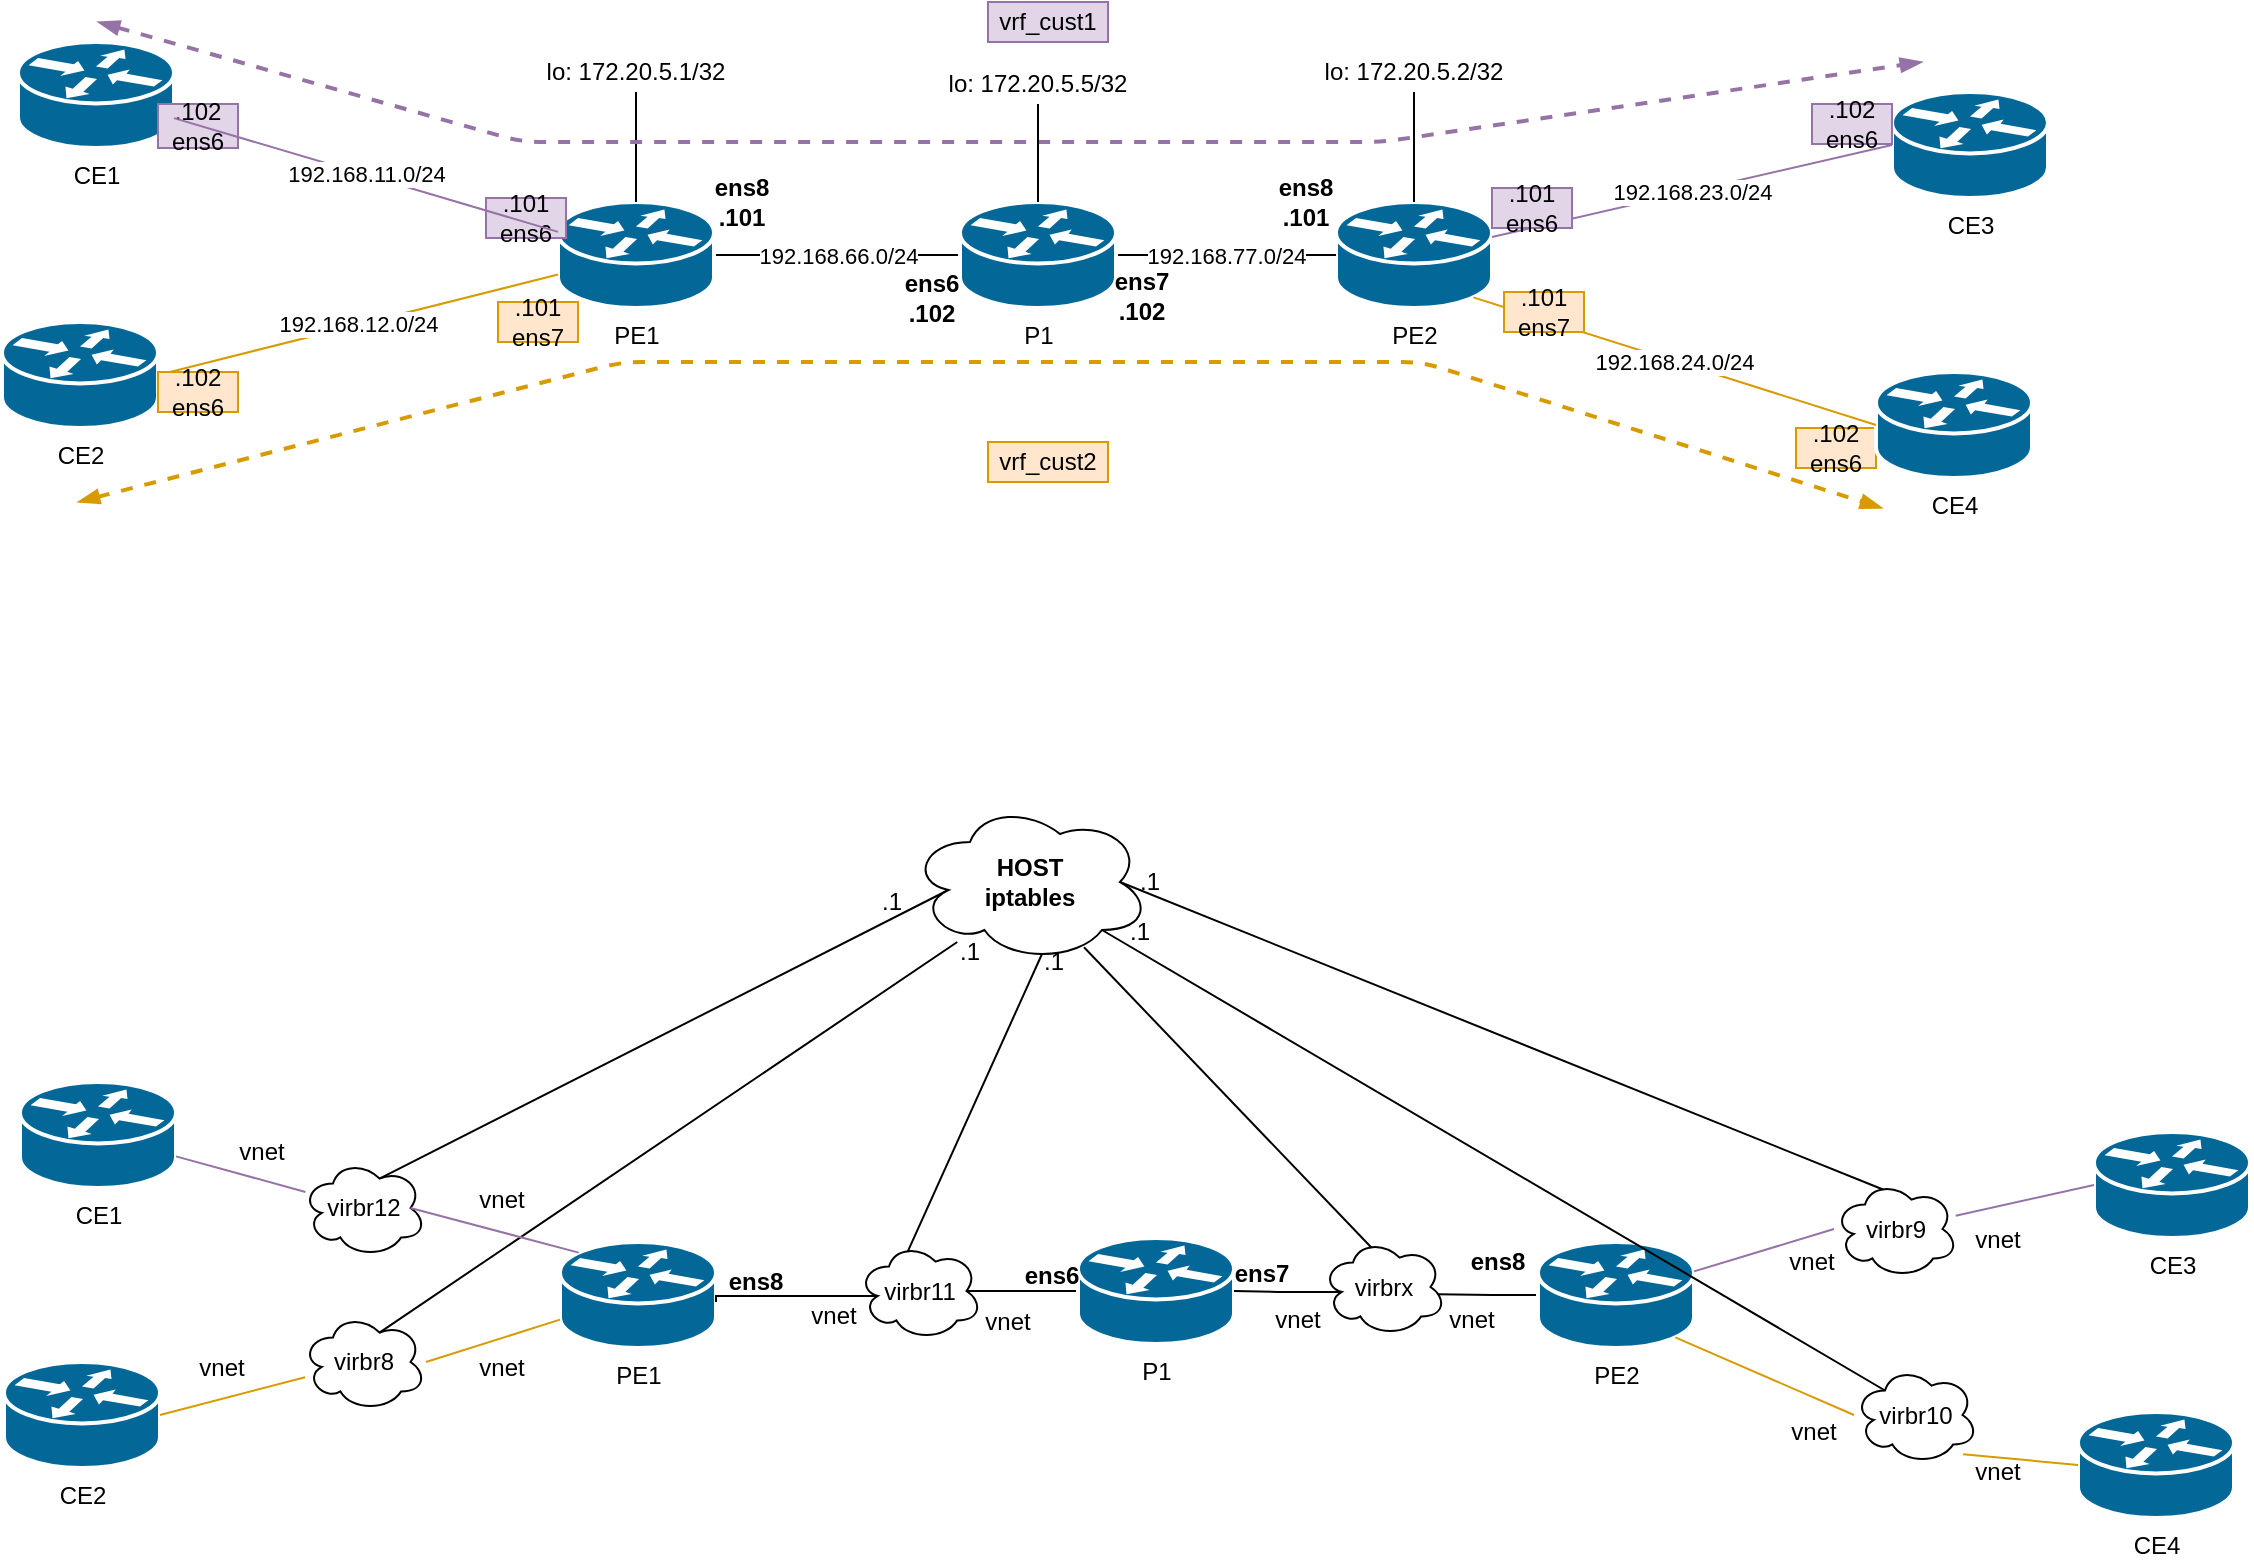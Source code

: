 <mxfile version="14.2.9" type="device"><diagram id="JnZTFcF9x6k-WaWTI4K0" name="Page-1"><mxGraphModel dx="1383" dy="813" grid="1" gridSize="10" guides="1" tooltips="1" connect="1" arrows="1" fold="1" page="1" pageScale="1" pageWidth="827" pageHeight="1169" math="0" shadow="0"><root><mxCell id="0"/><mxCell id="1" parent="0"/><mxCell id="MJ-r9lS_-d4ZuPxV0MQU-2" value="CE1" style="shape=mxgraph.cisco.routers.router;html=1;pointerEvents=1;dashed=0;fillColor=#036897;strokeColor=#ffffff;strokeWidth=2;verticalLabelPosition=bottom;verticalAlign=top;align=center;outlineConnect=0;" parent="1" vertex="1"><mxGeometry x="128" y="140" width="78" height="53" as="geometry"/></mxCell><mxCell id="FZHrJc9tj7tt49HdqoWh-6" value="192.168.66.0/24" style="edgeStyle=orthogonalEdgeStyle;rounded=0;orthogonalLoop=1;jettySize=auto;html=1;exitX=1;exitY=0.5;exitDx=0;exitDy=0;exitPerimeter=0;endArrow=none;endFill=0;" edge="1" parent="1" source="MJ-r9lS_-d4ZuPxV0MQU-3" target="FZHrJc9tj7tt49HdqoWh-2"><mxGeometry relative="1" as="geometry"/></mxCell><mxCell id="MJ-r9lS_-d4ZuPxV0MQU-3" value="PE1" style="shape=mxgraph.cisco.routers.router;html=1;pointerEvents=1;dashed=0;fillColor=#036897;strokeColor=#ffffff;strokeWidth=2;verticalLabelPosition=bottom;verticalAlign=top;align=center;outlineConnect=0;" parent="1" vertex="1"><mxGeometry x="398" y="220" width="78" height="53" as="geometry"/></mxCell><mxCell id="MJ-r9lS_-d4ZuPxV0MQU-4" value="PE2" style="shape=mxgraph.cisco.routers.router;html=1;pointerEvents=1;dashed=0;fillColor=#036897;strokeColor=#ffffff;strokeWidth=2;verticalLabelPosition=bottom;verticalAlign=top;align=center;outlineConnect=0;" parent="1" vertex="1"><mxGeometry x="787" y="220" width="78" height="53" as="geometry"/></mxCell><mxCell id="MJ-r9lS_-d4ZuPxV0MQU-8" value=".101&lt;br&gt;ens6" style="text;html=1;strokeColor=#9673a6;fillColor=#e1d5e7;align=center;verticalAlign=middle;whiteSpace=wrap;rounded=0;" parent="1" vertex="1"><mxGeometry x="362" y="218" width="40" height="20" as="geometry"/></mxCell><mxCell id="MJ-r9lS_-d4ZuPxV0MQU-9" value=".102&lt;br&gt;ens6" style="text;html=1;strokeColor=#9673a6;fillColor=#e1d5e7;align=center;verticalAlign=middle;whiteSpace=wrap;rounded=0;" parent="1" vertex="1"><mxGeometry x="198" y="171" width="40" height="22" as="geometry"/></mxCell><mxCell id="MJ-r9lS_-d4ZuPxV0MQU-10" value="&lt;b&gt;ens8&lt;br&gt;.101&lt;br&gt;&lt;/b&gt;" style="text;html=1;strokeColor=none;fillColor=none;align=center;verticalAlign=middle;whiteSpace=wrap;rounded=0;" parent="1" vertex="1"><mxGeometry x="470" y="210" width="40" height="20" as="geometry"/></mxCell><mxCell id="MJ-r9lS_-d4ZuPxV0MQU-12" value="lo:&amp;nbsp;172.20.5.1/32" style="text;html=1;strokeColor=none;fillColor=none;align=center;verticalAlign=middle;whiteSpace=wrap;rounded=0;" parent="1" vertex="1"><mxGeometry x="417" y="145" width="40" height="20" as="geometry"/></mxCell><mxCell id="MJ-r9lS_-d4ZuPxV0MQU-13" value="lo:&amp;nbsp;172.20.5.2/32" style="text;html=1;strokeColor=none;fillColor=none;align=center;verticalAlign=middle;whiteSpace=wrap;rounded=0;" parent="1" vertex="1"><mxGeometry x="806" y="145" width="40" height="20" as="geometry"/></mxCell><mxCell id="vuC-9Ie3zm_iSN3-IVIX-5" value="CE2" style="shape=mxgraph.cisco.routers.router;html=1;pointerEvents=1;dashed=0;fillColor=#036897;strokeColor=#ffffff;strokeWidth=2;verticalLabelPosition=bottom;verticalAlign=top;align=center;outlineConnect=0;" parent="1" vertex="1"><mxGeometry x="120" y="280" width="78" height="53" as="geometry"/></mxCell><mxCell id="vuC-9Ie3zm_iSN3-IVIX-6" value="CE3" style="shape=mxgraph.cisco.routers.router;html=1;pointerEvents=1;dashed=0;fillColor=#036897;strokeColor=#ffffff;strokeWidth=2;verticalLabelPosition=bottom;verticalAlign=top;align=center;outlineConnect=0;" parent="1" vertex="1"><mxGeometry x="1065" y="165" width="78" height="53" as="geometry"/></mxCell><mxCell id="vuC-9Ie3zm_iSN3-IVIX-8" value=".102&lt;br&gt;ens6" style="text;html=1;strokeColor=#d79b00;fillColor=#ffe6cc;align=center;verticalAlign=middle;whiteSpace=wrap;rounded=0;" parent="1" vertex="1"><mxGeometry x="1017" y="333" width="40" height="20" as="geometry"/></mxCell><mxCell id="vuC-9Ie3zm_iSN3-IVIX-9" value="CE4" style="shape=mxgraph.cisco.routers.router;html=1;pointerEvents=1;dashed=0;fillColor=#036897;strokeColor=#ffffff;strokeWidth=2;verticalLabelPosition=bottom;verticalAlign=top;align=center;outlineConnect=0;" parent="1" vertex="1"><mxGeometry x="1057" y="305" width="78" height="53" as="geometry"/></mxCell><mxCell id="vuC-9Ie3zm_iSN3-IVIX-10" value="192.168.12.0/24" style="endArrow=none;html=1;exitX=1;exitY=0.5;exitDx=0;exitDy=0;exitPerimeter=0;fillColor=#ffe6cc;strokeColor=#d79b00;" parent="1" source="vuC-9Ie3zm_iSN3-IVIX-5" target="MJ-r9lS_-d4ZuPxV0MQU-3" edge="1"><mxGeometry width="50" height="50" relative="1" as="geometry"><mxPoint x="318" y="410" as="sourcePoint"/><mxPoint x="368" y="360" as="targetPoint"/></mxGeometry></mxCell><mxCell id="vuC-9Ie3zm_iSN3-IVIX-11" value=".101&lt;br&gt;ens7" style="text;html=1;strokeColor=#d79b00;fillColor=#ffe6cc;align=center;verticalAlign=middle;whiteSpace=wrap;rounded=0;" parent="1" vertex="1"><mxGeometry x="368" y="270" width="40" height="20" as="geometry"/></mxCell><mxCell id="vuC-9Ie3zm_iSN3-IVIX-14" value="192.168.11.0/24" style="endArrow=none;html=1;fillColor=#e1d5e7;strokeColor=#9673a6;" parent="1" source="MJ-r9lS_-d4ZuPxV0MQU-2" target="MJ-r9lS_-d4ZuPxV0MQU-3" edge="1"><mxGeometry width="50" height="50" relative="1" as="geometry"><mxPoint x="298" y="220" as="sourcePoint"/><mxPoint x="348" y="170" as="targetPoint"/></mxGeometry></mxCell><mxCell id="vuC-9Ie3zm_iSN3-IVIX-15" value=".102&lt;br&gt;ens6" style="text;html=1;strokeColor=#d79b00;fillColor=#ffe6cc;align=center;verticalAlign=middle;whiteSpace=wrap;rounded=0;" parent="1" vertex="1"><mxGeometry x="198" y="305" width="40" height="20" as="geometry"/></mxCell><mxCell id="vuC-9Ie3zm_iSN3-IVIX-18" value="&lt;b&gt;ens8&lt;br&gt;.101&lt;br&gt;&lt;/b&gt;" style="text;html=1;strokeColor=none;fillColor=none;align=center;verticalAlign=middle;whiteSpace=wrap;rounded=0;" parent="1" vertex="1"><mxGeometry x="752" y="210" width="40" height="20" as="geometry"/></mxCell><mxCell id="vuC-9Ie3zm_iSN3-IVIX-22" value="" style="endArrow=none;html=1;entryX=0.5;entryY=1;entryDx=0;entryDy=0;exitX=0.5;exitY=0;exitDx=0;exitDy=0;exitPerimeter=0;" parent="1" source="MJ-r9lS_-d4ZuPxV0MQU-3" target="MJ-r9lS_-d4ZuPxV0MQU-12" edge="1"><mxGeometry width="50" height="50" relative="1" as="geometry"><mxPoint x="408" y="230" as="sourcePoint"/><mxPoint x="458" y="180" as="targetPoint"/></mxGeometry></mxCell><mxCell id="vuC-9Ie3zm_iSN3-IVIX-23" value="" style="endArrow=none;html=1;exitX=0.5;exitY=0;exitDx=0;exitDy=0;exitPerimeter=0;entryX=0.5;entryY=1;entryDx=0;entryDy=0;" parent="1" source="MJ-r9lS_-d4ZuPxV0MQU-4" target="MJ-r9lS_-d4ZuPxV0MQU-13" edge="1"><mxGeometry width="50" height="50" relative="1" as="geometry"><mxPoint x="837" y="200" as="sourcePoint"/><mxPoint x="887" y="150" as="targetPoint"/></mxGeometry></mxCell><mxCell id="vuC-9Ie3zm_iSN3-IVIX-24" value="192.168.23.0/24" style="endArrow=none;html=1;entryX=0;entryY=0.5;entryDx=0;entryDy=0;entryPerimeter=0;fillColor=#e1d5e7;strokeColor=#9673a6;" parent="1" source="MJ-r9lS_-d4ZuPxV0MQU-4" target="vuC-9Ie3zm_iSN3-IVIX-6" edge="1"><mxGeometry width="50" height="50" relative="1" as="geometry"><mxPoint x="957" y="240" as="sourcePoint"/><mxPoint x="1007" y="190" as="targetPoint"/></mxGeometry></mxCell><mxCell id="vuC-9Ie3zm_iSN3-IVIX-25" value="192.168.24.0/24" style="endArrow=none;html=1;entryX=0;entryY=0.5;entryDx=0;entryDy=0;entryPerimeter=0;exitX=0.88;exitY=0.9;exitDx=0;exitDy=0;exitPerimeter=0;fillColor=#ffe6cc;strokeColor=#d79b00;" parent="1" source="MJ-r9lS_-d4ZuPxV0MQU-4" target="vuC-9Ie3zm_iSN3-IVIX-9" edge="1"><mxGeometry width="50" height="50" relative="1" as="geometry"><mxPoint x="877" y="340" as="sourcePoint"/><mxPoint x="927" y="290" as="targetPoint"/></mxGeometry></mxCell><mxCell id="vuC-9Ie3zm_iSN3-IVIX-26" value=".102&lt;br&gt;ens6" style="text;html=1;strokeColor=#9673a6;fillColor=#e1d5e7;align=center;verticalAlign=middle;whiteSpace=wrap;rounded=0;" parent="1" vertex="1"><mxGeometry x="1025" y="171" width="40" height="20" as="geometry"/></mxCell><mxCell id="vuC-9Ie3zm_iSN3-IVIX-27" value=".101&lt;br&gt;ens6" style="text;html=1;strokeColor=#9673a6;fillColor=#e1d5e7;align=center;verticalAlign=middle;whiteSpace=wrap;rounded=0;" parent="1" vertex="1"><mxGeometry x="865" y="213" width="40" height="20" as="geometry"/></mxCell><mxCell id="vuC-9Ie3zm_iSN3-IVIX-28" value=".101&lt;br&gt;ens7" style="text;html=1;strokeColor=#d79b00;fillColor=#ffe6cc;align=center;verticalAlign=middle;whiteSpace=wrap;rounded=0;" parent="1" vertex="1"><mxGeometry x="871" y="265" width="40" height="20" as="geometry"/></mxCell><mxCell id="vuC-9Ie3zm_iSN3-IVIX-30" value="vrf_cust1" style="text;html=1;strokeColor=#9673a6;fillColor=#e1d5e7;align=center;verticalAlign=middle;whiteSpace=wrap;rounded=0;" parent="1" vertex="1"><mxGeometry x="613" y="120" width="60" height="20" as="geometry"/></mxCell><mxCell id="vuC-9Ie3zm_iSN3-IVIX-31" value="vrf_cust2" style="text;html=1;strokeColor=#d79b00;fillColor=#ffe6cc;align=center;verticalAlign=middle;whiteSpace=wrap;rounded=0;" parent="1" vertex="1"><mxGeometry x="613" y="340" width="60" height="20" as="geometry"/></mxCell><mxCell id="vuC-9Ie3zm_iSN3-IVIX-33" value="" style="endArrow=blockThin;html=1;startArrow=blockThin;startFill=1;endFill=1;dashed=1;strokeWidth=2;fillColor=#ffe6cc;strokeColor=#d79b00;" parent="1" edge="1"><mxGeometry width="50" height="50" relative="1" as="geometry"><mxPoint x="158" y="370" as="sourcePoint"/><mxPoint x="1060" y="373" as="targetPoint"/><Array as="points"><mxPoint x="430" y="300"/><mxPoint x="640" y="300"/><mxPoint x="830" y="300"/></Array></mxGeometry></mxCell><mxCell id="vuC-9Ie3zm_iSN3-IVIX-34" value="" style="endArrow=blockThin;html=1;startArrow=blockThin;startFill=1;endFill=1;dashed=1;strokeWidth=2;fillColor=#e1d5e7;strokeColor=#9673a6;" parent="1" edge="1"><mxGeometry width="50" height="50" relative="1" as="geometry"><mxPoint x="168" y="130" as="sourcePoint"/><mxPoint x="1080" y="150" as="targetPoint"/><Array as="points"><mxPoint x="380" y="190"/><mxPoint x="810" y="190"/></Array></mxGeometry></mxCell><mxCell id="vuC-9Ie3zm_iSN3-IVIX-74" value="CE1" style="shape=mxgraph.cisco.routers.router;html=1;pointerEvents=1;dashed=0;fillColor=#036897;strokeColor=#ffffff;strokeWidth=2;verticalLabelPosition=bottom;verticalAlign=top;align=center;outlineConnect=0;" parent="1" vertex="1"><mxGeometry x="129" y="660" width="78" height="53" as="geometry"/></mxCell><mxCell id="vuC-9Ie3zm_iSN3-IVIX-76" value="PE1" style="shape=mxgraph.cisco.routers.router;html=1;pointerEvents=1;dashed=0;fillColor=#036897;strokeColor=#ffffff;strokeWidth=2;verticalLabelPosition=bottom;verticalAlign=top;align=center;outlineConnect=0;" parent="1" vertex="1"><mxGeometry x="399" y="740" width="78" height="53" as="geometry"/></mxCell><mxCell id="FZHrJc9tj7tt49HdqoWh-20" style="edgeStyle=orthogonalEdgeStyle;rounded=0;orthogonalLoop=1;jettySize=auto;html=1;exitX=0;exitY=0.5;exitDx=0;exitDy=0;exitPerimeter=0;entryX=0.933;entryY=0.574;entryDx=0;entryDy=0;entryPerimeter=0;endArrow=none;endFill=0;" edge="1" parent="1" source="vuC-9Ie3zm_iSN3-IVIX-77" target="FZHrJc9tj7tt49HdqoWh-11"><mxGeometry relative="1" as="geometry"/></mxCell><mxCell id="vuC-9Ie3zm_iSN3-IVIX-77" value="PE2" style="shape=mxgraph.cisco.routers.router;html=1;pointerEvents=1;dashed=0;fillColor=#036897;strokeColor=#ffffff;strokeWidth=2;verticalLabelPosition=bottom;verticalAlign=top;align=center;outlineConnect=0;" parent="1" vertex="1"><mxGeometry x="888" y="740" width="78" height="53" as="geometry"/></mxCell><mxCell id="FZHrJc9tj7tt49HdqoWh-16" style="edgeStyle=orthogonalEdgeStyle;rounded=0;orthogonalLoop=1;jettySize=auto;html=1;exitX=0;exitY=1;exitDx=0;exitDy=0;entryX=0.16;entryY=0.55;entryDx=0;entryDy=0;entryPerimeter=0;endArrow=none;endFill=0;" edge="1" parent="1" source="vuC-9Ie3zm_iSN3-IVIX-80" target="vuC-9Ie3zm_iSN3-IVIX-123"><mxGeometry relative="1" as="geometry"><Array as="points"><mxPoint x="477" y="767"/></Array></mxGeometry></mxCell><mxCell id="vuC-9Ie3zm_iSN3-IVIX-80" value="&lt;b&gt;ens8&lt;/b&gt;" style="text;html=1;strokeColor=none;fillColor=none;align=center;verticalAlign=middle;whiteSpace=wrap;rounded=0;" parent="1" vertex="1"><mxGeometry x="477" y="750" width="40" height="20" as="geometry"/></mxCell><mxCell id="vuC-9Ie3zm_iSN3-IVIX-84" value="CE2" style="shape=mxgraph.cisco.routers.router;html=1;pointerEvents=1;dashed=0;fillColor=#036897;strokeColor=#ffffff;strokeWidth=2;verticalLabelPosition=bottom;verticalAlign=top;align=center;outlineConnect=0;" parent="1" vertex="1"><mxGeometry x="121" y="800" width="78" height="53" as="geometry"/></mxCell><mxCell id="vuC-9Ie3zm_iSN3-IVIX-85" value="CE3" style="shape=mxgraph.cisco.routers.router;html=1;pointerEvents=1;dashed=0;fillColor=#036897;strokeColor=#ffffff;strokeWidth=2;verticalLabelPosition=bottom;verticalAlign=top;align=center;outlineConnect=0;" parent="1" vertex="1"><mxGeometry x="1166" y="685" width="78" height="53" as="geometry"/></mxCell><mxCell id="vuC-9Ie3zm_iSN3-IVIX-87" value="CE4" style="shape=mxgraph.cisco.routers.router;html=1;pointerEvents=1;dashed=0;fillColor=#036897;strokeColor=#ffffff;strokeWidth=2;verticalLabelPosition=bottom;verticalAlign=top;align=center;outlineConnect=0;" parent="1" vertex="1"><mxGeometry x="1158" y="825" width="78" height="53" as="geometry"/></mxCell><mxCell id="vuC-9Ie3zm_iSN3-IVIX-88" value="" style="endArrow=none;html=1;exitX=1;exitY=0.5;exitDx=0;exitDy=0;exitPerimeter=0;fillColor=#ffe6cc;strokeColor=#d79b00;" parent="1" source="vuC-9Ie3zm_iSN3-IVIX-113" target="vuC-9Ie3zm_iSN3-IVIX-76" edge="1"><mxGeometry width="50" height="50" relative="1" as="geometry"><mxPoint x="319" y="930" as="sourcePoint"/><mxPoint x="369" y="880" as="targetPoint"/></mxGeometry></mxCell><mxCell id="vuC-9Ie3zm_iSN3-IVIX-93" value="&lt;b&gt;ens8&lt;/b&gt;" style="text;html=1;strokeColor=none;fillColor=none;align=center;verticalAlign=middle;whiteSpace=wrap;rounded=0;" parent="1" vertex="1"><mxGeometry x="848" y="740" width="40" height="20" as="geometry"/></mxCell><mxCell id="vuC-9Ie3zm_iSN3-IVIX-97" value="" style="endArrow=none;html=1;entryX=0.16;entryY=0.55;entryDx=0;entryDy=0;exitX=0.625;exitY=0.2;exitDx=0;exitDy=0;exitPerimeter=0;entryPerimeter=0;" parent="1" source="vuC-9Ie3zm_iSN3-IVIX-111" target="vuC-9Ie3zm_iSN3-IVIX-110" edge="1"><mxGeometry width="50" height="50" relative="1" as="geometry"><mxPoint x="409" y="750" as="sourcePoint"/><mxPoint x="438" y="685" as="targetPoint"/></mxGeometry></mxCell><mxCell id="vuC-9Ie3zm_iSN3-IVIX-98" value="" style="endArrow=none;html=1;exitX=0.4;exitY=0.1;exitDx=0;exitDy=0;exitPerimeter=0;entryX=0.875;entryY=0.5;entryDx=0;entryDy=0;entryPerimeter=0;" parent="1" source="vuC-9Ie3zm_iSN3-IVIX-115" target="vuC-9Ie3zm_iSN3-IVIX-110" edge="1"><mxGeometry width="50" height="50" relative="1" as="geometry"><mxPoint x="729" y="720" as="sourcePoint"/><mxPoint x="718" y="685" as="targetPoint"/></mxGeometry></mxCell><mxCell id="vuC-9Ie3zm_iSN3-IVIX-99" value="" style="endArrow=none;html=1;entryX=0;entryY=0.5;entryDx=0;entryDy=0;entryPerimeter=0;fillColor=#e1d5e7;strokeColor=#9673a6;" parent="1" source="vuC-9Ie3zm_iSN3-IVIX-115" target="vuC-9Ie3zm_iSN3-IVIX-85" edge="1"><mxGeometry width="50" height="50" relative="1" as="geometry"><mxPoint x="1058" y="760" as="sourcePoint"/><mxPoint x="1108" y="710" as="targetPoint"/></mxGeometry></mxCell><mxCell id="vuC-9Ie3zm_iSN3-IVIX-100" value="" style="endArrow=none;html=1;entryX=0;entryY=0.5;entryDx=0;entryDy=0;entryPerimeter=0;exitX=0.88;exitY=0.9;exitDx=0;exitDy=0;exitPerimeter=0;fillColor=#ffe6cc;strokeColor=#d79b00;" parent="1" source="vuC-9Ie3zm_iSN3-IVIX-117" target="vuC-9Ie3zm_iSN3-IVIX-87" edge="1"><mxGeometry width="50" height="50" relative="1" as="geometry"><mxPoint x="978" y="860" as="sourcePoint"/><mxPoint x="1028" y="810" as="targetPoint"/></mxGeometry></mxCell><mxCell id="vuC-9Ie3zm_iSN3-IVIX-110" value="&lt;b&gt;HOST&lt;br&gt;iptables&lt;/b&gt;" style="ellipse;shape=cloud;whiteSpace=wrap;html=1;" parent="1" vertex="1"><mxGeometry x="574" y="520" width="120" height="80" as="geometry"/></mxCell><mxCell id="vuC-9Ie3zm_iSN3-IVIX-111" value="virbr12" style="ellipse;shape=cloud;whiteSpace=wrap;html=1;" parent="1" vertex="1"><mxGeometry x="270" y="698.5" width="62" height="49" as="geometry"/></mxCell><mxCell id="vuC-9Ie3zm_iSN3-IVIX-112" value="" style="endArrow=none;html=1;fillColor=#e1d5e7;strokeColor=#9673a6;" parent="1" source="vuC-9Ie3zm_iSN3-IVIX-74" target="vuC-9Ie3zm_iSN3-IVIX-111" edge="1"><mxGeometry width="50" height="50" relative="1" as="geometry"><mxPoint x="207" y="698.056" as="sourcePoint"/><mxPoint x="399" y="754.944" as="targetPoint"/></mxGeometry></mxCell><mxCell id="vuC-9Ie3zm_iSN3-IVIX-113" value="virbr8" style="ellipse;shape=cloud;whiteSpace=wrap;html=1;" parent="1" vertex="1"><mxGeometry x="270" y="775.5" width="62" height="49" as="geometry"/></mxCell><mxCell id="vuC-9Ie3zm_iSN3-IVIX-114" value="" style="endArrow=none;html=1;exitX=1;exitY=0.5;exitDx=0;exitDy=0;exitPerimeter=0;fillColor=#ffe6cc;strokeColor=#d79b00;" parent="1" source="vuC-9Ie3zm_iSN3-IVIX-84" target="vuC-9Ie3zm_iSN3-IVIX-113" edge="1"><mxGeometry width="50" height="50" relative="1" as="geometry"><mxPoint x="199" y="826.5" as="sourcePoint"/><mxPoint x="399" y="776.291" as="targetPoint"/></mxGeometry></mxCell><mxCell id="vuC-9Ie3zm_iSN3-IVIX-115" value="virbr9" style="ellipse;shape=cloud;whiteSpace=wrap;html=1;" parent="1" vertex="1"><mxGeometry x="1036" y="709" width="62" height="49" as="geometry"/></mxCell><mxCell id="vuC-9Ie3zm_iSN3-IVIX-116" value="" style="endArrow=none;html=1;entryX=0;entryY=0.5;entryDx=0;entryDy=0;entryPerimeter=0;fillColor=#e1d5e7;strokeColor=#9673a6;" parent="1" source="vuC-9Ie3zm_iSN3-IVIX-77" target="vuC-9Ie3zm_iSN3-IVIX-115" edge="1"><mxGeometry width="50" height="50" relative="1" as="geometry"><mxPoint x="966" y="757.525" as="sourcePoint"/><mxPoint x="1166" y="711.5" as="targetPoint"/></mxGeometry></mxCell><mxCell id="vuC-9Ie3zm_iSN3-IVIX-117" value="virbr10" style="ellipse;shape=cloud;whiteSpace=wrap;html=1;" parent="1" vertex="1"><mxGeometry x="1046" y="802" width="62" height="49" as="geometry"/></mxCell><mxCell id="vuC-9Ie3zm_iSN3-IVIX-119" value="" style="endArrow=none;html=1;entryX=0;entryY=0.5;entryDx=0;entryDy=0;entryPerimeter=0;exitX=0.88;exitY=0.9;exitDx=0;exitDy=0;exitPerimeter=0;fillColor=#ffe6cc;strokeColor=#d79b00;" parent="1" source="vuC-9Ie3zm_iSN3-IVIX-77" target="vuC-9Ie3zm_iSN3-IVIX-117" edge="1"><mxGeometry width="50" height="50" relative="1" as="geometry"><mxPoint x="956.64" y="787.7" as="sourcePoint"/><mxPoint x="1158" y="851.5" as="targetPoint"/></mxGeometry></mxCell><mxCell id="vuC-9Ie3zm_iSN3-IVIX-121" value="" style="endArrow=none;html=1;entryX=0.197;entryY=0.875;entryDx=0;entryDy=0;exitX=0.625;exitY=0.2;exitDx=0;exitDy=0;exitPerimeter=0;entryPerimeter=0;" parent="1" source="vuC-9Ie3zm_iSN3-IVIX-113" target="vuC-9Ie3zm_iSN3-IVIX-110" edge="1"><mxGeometry width="50" height="50" relative="1" as="geometry"><mxPoint x="318.75" y="718.3" as="sourcePoint"/><mxPoint x="537.2" y="574" as="targetPoint"/></mxGeometry></mxCell><mxCell id="vuC-9Ie3zm_iSN3-IVIX-122" value="" style="endArrow=none;html=1;entryX=0.8;entryY=0.8;entryDx=0;entryDy=0;exitX=0.25;exitY=0.25;exitDx=0;exitDy=0;exitPerimeter=0;entryPerimeter=0;" parent="1" source="vuC-9Ie3zm_iSN3-IVIX-117" target="vuC-9Ie3zm_iSN3-IVIX-110" edge="1"><mxGeometry width="50" height="50" relative="1" as="geometry"><mxPoint x="318.75" y="795.3" as="sourcePoint"/><mxPoint x="541.64" y="600" as="targetPoint"/></mxGeometry></mxCell><mxCell id="vuC-9Ie3zm_iSN3-IVIX-123" value="virbr11" style="ellipse;shape=cloud;whiteSpace=wrap;html=1;" parent="1" vertex="1"><mxGeometry x="548" y="740" width="62" height="49" as="geometry"/></mxCell><mxCell id="vuC-9Ie3zm_iSN3-IVIX-126" value="" style="endArrow=none;html=1;entryX=0.55;entryY=0.95;entryDx=0;entryDy=0;exitX=0.4;exitY=0.1;exitDx=0;exitDy=0;exitPerimeter=0;entryPerimeter=0;" parent="1" source="vuC-9Ie3zm_iSN3-IVIX-123" target="vuC-9Ie3zm_iSN3-IVIX-110" edge="1"><mxGeometry width="50" height="50" relative="1" as="geometry"><mxPoint x="318.75" y="795.3" as="sourcePoint"/><mxPoint x="541.64" y="600" as="targetPoint"/></mxGeometry></mxCell><mxCell id="vuC-9Ie3zm_iSN3-IVIX-128" value=".1" style="text;html=1;strokeColor=none;fillColor=none;align=center;verticalAlign=middle;whiteSpace=wrap;rounded=0;" parent="1" vertex="1"><mxGeometry x="684" y="550" width="20" height="20" as="geometry"/></mxCell><mxCell id="vuC-9Ie3zm_iSN3-IVIX-129" value=".1" style="text;html=1;strokeColor=none;fillColor=none;align=center;verticalAlign=middle;whiteSpace=wrap;rounded=0;" parent="1" vertex="1"><mxGeometry x="679" y="575" width="20" height="20" as="geometry"/></mxCell><mxCell id="vuC-9Ie3zm_iSN3-IVIX-130" value=".1" style="text;html=1;strokeColor=none;fillColor=none;align=center;verticalAlign=middle;whiteSpace=wrap;rounded=0;" parent="1" vertex="1"><mxGeometry x="636" y="590" width="20" height="20" as="geometry"/></mxCell><mxCell id="vuC-9Ie3zm_iSN3-IVIX-131" value=".1" style="text;html=1;strokeColor=none;fillColor=none;align=center;verticalAlign=middle;whiteSpace=wrap;rounded=0;" parent="1" vertex="1"><mxGeometry x="594" y="585" width="20" height="20" as="geometry"/></mxCell><mxCell id="vuC-9Ie3zm_iSN3-IVIX-132" value=".1" style="text;html=1;strokeColor=none;fillColor=none;align=center;verticalAlign=middle;whiteSpace=wrap;rounded=0;" parent="1" vertex="1"><mxGeometry x="555" y="560" width="20" height="20" as="geometry"/></mxCell><mxCell id="vuC-9Ie3zm_iSN3-IVIX-135" value="" style="endArrow=none;html=1;entryX=0.875;entryY=0.5;entryDx=0;entryDy=0;entryPerimeter=0;exitX=0.12;exitY=0.1;exitDx=0;exitDy=0;exitPerimeter=0;fillColor=#e1d5e7;strokeColor=#9673a6;" parent="1" source="vuC-9Ie3zm_iSN3-IVIX-76" target="vuC-9Ie3zm_iSN3-IVIX-111" edge="1"><mxGeometry width="50" height="50" relative="1" as="geometry"><mxPoint x="767" y="764.693" as="sourcePoint"/><mxPoint x="837" y="743.5" as="targetPoint"/></mxGeometry></mxCell><mxCell id="vuC-9Ie3zm_iSN3-IVIX-136" value="vnet" style="text;html=1;strokeColor=none;fillColor=none;align=center;verticalAlign=middle;whiteSpace=wrap;rounded=0;" parent="1" vertex="1"><mxGeometry x="603" y="769.5" width="40" height="20" as="geometry"/></mxCell><mxCell id="vuC-9Ie3zm_iSN3-IVIX-137" value="vnet" style="text;html=1;strokeColor=none;fillColor=none;align=center;verticalAlign=middle;whiteSpace=wrap;rounded=0;" parent="1" vertex="1"><mxGeometry x="516" y="766.5" width="40" height="20" as="geometry"/></mxCell><mxCell id="vuC-9Ie3zm_iSN3-IVIX-138" value="vnet" style="text;html=1;strokeColor=none;fillColor=none;align=center;verticalAlign=middle;whiteSpace=wrap;rounded=0;" parent="1" vertex="1"><mxGeometry x="1005" y="740" width="40" height="20" as="geometry"/></mxCell><mxCell id="vuC-9Ie3zm_iSN3-IVIX-139" value="vnet" style="text;html=1;strokeColor=none;fillColor=none;align=center;verticalAlign=middle;whiteSpace=wrap;rounded=0;" parent="1" vertex="1"><mxGeometry x="1098" y="729" width="40" height="20" as="geometry"/></mxCell><mxCell id="vuC-9Ie3zm_iSN3-IVIX-140" value="vnet" style="text;html=1;strokeColor=none;fillColor=none;align=center;verticalAlign=middle;whiteSpace=wrap;rounded=0;" parent="1" vertex="1"><mxGeometry x="1098" y="844.5" width="40" height="20" as="geometry"/></mxCell><mxCell id="vuC-9Ie3zm_iSN3-IVIX-141" value="vnet" style="text;html=1;strokeColor=none;fillColor=none;align=center;verticalAlign=middle;whiteSpace=wrap;rounded=0;" parent="1" vertex="1"><mxGeometry x="1006" y="824.5" width="40" height="20" as="geometry"/></mxCell><mxCell id="vuC-9Ie3zm_iSN3-IVIX-142" value="vnet" style="text;html=1;strokeColor=none;fillColor=none;align=center;verticalAlign=middle;whiteSpace=wrap;rounded=0;" parent="1" vertex="1"><mxGeometry x="230" y="685" width="40" height="20" as="geometry"/></mxCell><mxCell id="vuC-9Ie3zm_iSN3-IVIX-146" value="vnet" style="text;html=1;strokeColor=none;fillColor=none;align=center;verticalAlign=middle;whiteSpace=wrap;rounded=0;" parent="1" vertex="1"><mxGeometry x="210" y="793" width="40" height="20" as="geometry"/></mxCell><mxCell id="vuC-9Ie3zm_iSN3-IVIX-147" value="vnet" style="text;html=1;strokeColor=none;fillColor=none;align=center;verticalAlign=middle;whiteSpace=wrap;rounded=0;" parent="1" vertex="1"><mxGeometry x="350" y="793" width="40" height="20" as="geometry"/></mxCell><mxCell id="vuC-9Ie3zm_iSN3-IVIX-148" value="vnet" style="text;html=1;strokeColor=none;fillColor=none;align=center;verticalAlign=middle;whiteSpace=wrap;rounded=0;" parent="1" vertex="1"><mxGeometry x="350" y="709" width="40" height="20" as="geometry"/></mxCell><mxCell id="FZHrJc9tj7tt49HdqoWh-7" value="192.168.77.0/24" style="edgeStyle=orthogonalEdgeStyle;rounded=0;orthogonalLoop=1;jettySize=auto;html=1;exitX=1;exitY=0.5;exitDx=0;exitDy=0;exitPerimeter=0;entryX=0;entryY=0.5;entryDx=0;entryDy=0;entryPerimeter=0;endArrow=none;endFill=0;" edge="1" parent="1" source="FZHrJc9tj7tt49HdqoWh-2" target="MJ-r9lS_-d4ZuPxV0MQU-4"><mxGeometry relative="1" as="geometry"/></mxCell><mxCell id="FZHrJc9tj7tt49HdqoWh-2" value="P1" style="shape=mxgraph.cisco.routers.router;html=1;pointerEvents=1;dashed=0;fillColor=#036897;strokeColor=#ffffff;strokeWidth=2;verticalLabelPosition=bottom;verticalAlign=top;align=center;outlineConnect=0;" vertex="1" parent="1"><mxGeometry x="599" y="220" width="78" height="53" as="geometry"/></mxCell><mxCell id="FZHrJc9tj7tt49HdqoWh-4" value="&lt;b&gt;ens6&lt;br&gt;.102&lt;br&gt;&lt;/b&gt;" style="text;html=1;strokeColor=none;fillColor=none;align=center;verticalAlign=middle;whiteSpace=wrap;rounded=0;" vertex="1" parent="1"><mxGeometry x="565" y="258" width="40" height="20" as="geometry"/></mxCell><mxCell id="FZHrJc9tj7tt49HdqoWh-5" value="&lt;b&gt;ens7&lt;br&gt;.102&lt;br&gt;&lt;/b&gt;" style="text;html=1;strokeColor=none;fillColor=none;align=center;verticalAlign=middle;whiteSpace=wrap;rounded=0;" vertex="1" parent="1"><mxGeometry x="670" y="257" width="40" height="20" as="geometry"/></mxCell><mxCell id="FZHrJc9tj7tt49HdqoWh-23" style="edgeStyle=orthogonalEdgeStyle;rounded=0;orthogonalLoop=1;jettySize=auto;html=1;exitX=0.5;exitY=1;exitDx=0;exitDy=0;entryX=0.5;entryY=0;entryDx=0;entryDy=0;entryPerimeter=0;endArrow=none;endFill=0;" edge="1" parent="1" source="FZHrJc9tj7tt49HdqoWh-9" target="FZHrJc9tj7tt49HdqoWh-2"><mxGeometry relative="1" as="geometry"/></mxCell><mxCell id="FZHrJc9tj7tt49HdqoWh-9" value="lo:&amp;nbsp;172.20.5.5/32" style="text;html=1;strokeColor=none;fillColor=none;align=center;verticalAlign=middle;whiteSpace=wrap;rounded=0;" vertex="1" parent="1"><mxGeometry x="618" y="151" width="40" height="20" as="geometry"/></mxCell><mxCell id="FZHrJc9tj7tt49HdqoWh-17" style="edgeStyle=orthogonalEdgeStyle;rounded=0;orthogonalLoop=1;jettySize=auto;html=1;exitX=0;exitY=0.5;exitDx=0;exitDy=0;exitPerimeter=0;entryX=0.875;entryY=0.5;entryDx=0;entryDy=0;entryPerimeter=0;endArrow=none;endFill=0;" edge="1" parent="1" source="FZHrJc9tj7tt49HdqoWh-10" target="vuC-9Ie3zm_iSN3-IVIX-123"><mxGeometry relative="1" as="geometry"/></mxCell><mxCell id="FZHrJc9tj7tt49HdqoWh-10" value="P1" style="shape=mxgraph.cisco.routers.router;html=1;pointerEvents=1;dashed=0;fillColor=#036897;strokeColor=#ffffff;strokeWidth=2;verticalLabelPosition=bottom;verticalAlign=top;align=center;outlineConnect=0;" vertex="1" parent="1"><mxGeometry x="658" y="738" width="78" height="53" as="geometry"/></mxCell><mxCell id="FZHrJc9tj7tt49HdqoWh-19" style="edgeStyle=orthogonalEdgeStyle;rounded=0;orthogonalLoop=1;jettySize=auto;html=1;exitX=0.16;exitY=0.55;exitDx=0;exitDy=0;exitPerimeter=0;endArrow=none;endFill=0;" edge="1" parent="1" source="FZHrJc9tj7tt49HdqoWh-11" target="FZHrJc9tj7tt49HdqoWh-10"><mxGeometry relative="1" as="geometry"/></mxCell><mxCell id="FZHrJc9tj7tt49HdqoWh-11" value="virbrx" style="ellipse;shape=cloud;whiteSpace=wrap;html=1;" vertex="1" parent="1"><mxGeometry x="780" y="738" width="62" height="49" as="geometry"/></mxCell><mxCell id="FZHrJc9tj7tt49HdqoWh-13" value="vnet" style="text;html=1;strokeColor=none;fillColor=none;align=center;verticalAlign=middle;whiteSpace=wrap;rounded=0;" vertex="1" parent="1"><mxGeometry x="834.5" y="769" width="40" height="20" as="geometry"/></mxCell><mxCell id="FZHrJc9tj7tt49HdqoWh-14" value="vnet" style="text;html=1;strokeColor=none;fillColor=none;align=center;verticalAlign=middle;whiteSpace=wrap;rounded=0;" vertex="1" parent="1"><mxGeometry x="747.5" y="769" width="40" height="20" as="geometry"/></mxCell><mxCell id="FZHrJc9tj7tt49HdqoWh-15" value="" style="endArrow=none;html=1;entryX=0.725;entryY=0.908;entryDx=0;entryDy=0;exitX=0.4;exitY=0.1;exitDx=0;exitDy=0;exitPerimeter=0;entryPerimeter=0;" edge="1" parent="1" source="FZHrJc9tj7tt49HdqoWh-11" target="vuC-9Ie3zm_iSN3-IVIX-110"><mxGeometry width="50" height="50" relative="1" as="geometry"><mxPoint x="582.8" y="754.9" as="sourcePoint"/><mxPoint x="650" y="606" as="targetPoint"/></mxGeometry></mxCell><mxCell id="FZHrJc9tj7tt49HdqoWh-21" value="&lt;b&gt;ens6&lt;br&gt;&lt;/b&gt;" style="text;html=1;strokeColor=none;fillColor=none;align=center;verticalAlign=middle;whiteSpace=wrap;rounded=0;" vertex="1" parent="1"><mxGeometry x="624.5" y="746.5" width="40" height="20" as="geometry"/></mxCell><mxCell id="FZHrJc9tj7tt49HdqoWh-22" value="&lt;b&gt;ens7&lt;br&gt;&lt;/b&gt;" style="text;html=1;strokeColor=none;fillColor=none;align=center;verticalAlign=middle;whiteSpace=wrap;rounded=0;" vertex="1" parent="1"><mxGeometry x="729.5" y="745.5" width="40" height="20" as="geometry"/></mxCell></root></mxGraphModel></diagram></mxfile>